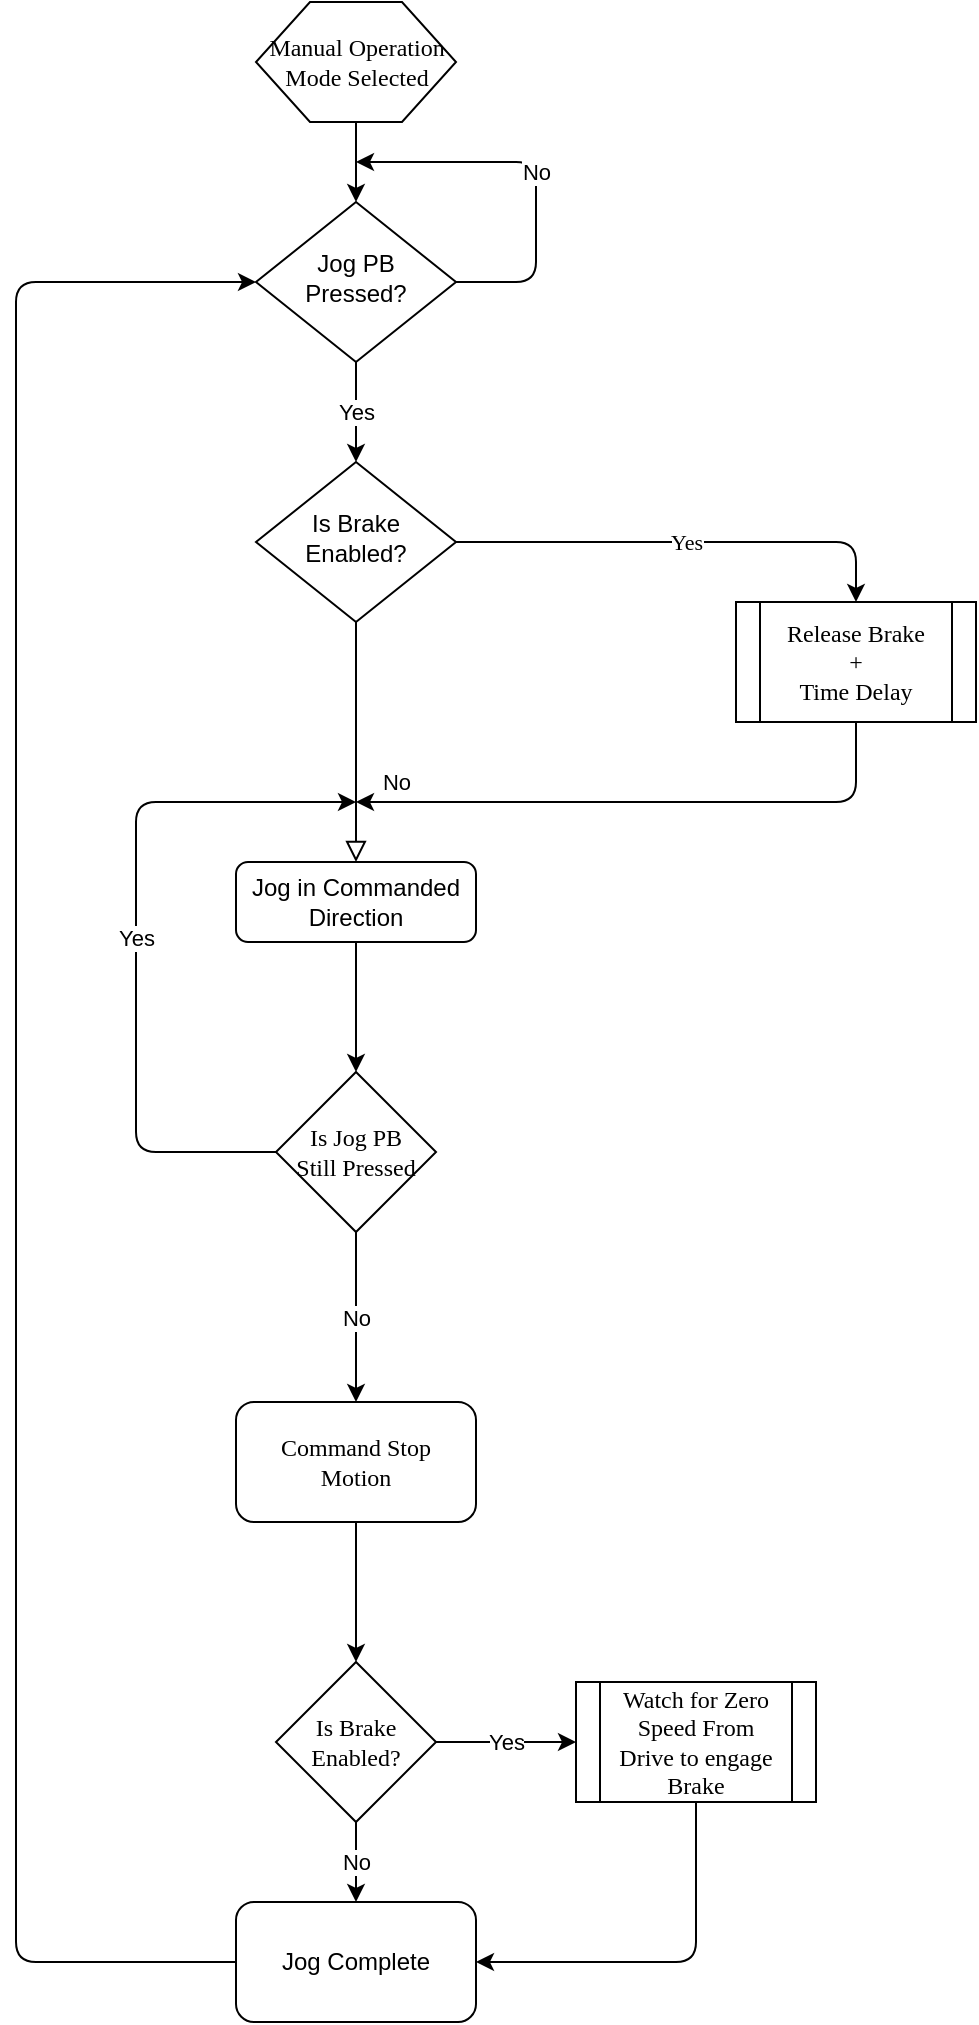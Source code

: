 <mxfile version="14.1.8" type="device"><diagram id="C5RBs43oDa-KdzZeNtuy" name="Page-1"><mxGraphModel dx="782" dy="536" grid="1" gridSize="10" guides="1" tooltips="1" connect="1" arrows="1" fold="1" page="1" pageScale="1" pageWidth="850" pageHeight="1100" math="0" shadow="0"><root><mxCell id="WIyWlLk6GJQsqaUBKTNV-0"/><mxCell id="WIyWlLk6GJQsqaUBKTNV-1" parent="WIyWlLk6GJQsqaUBKTNV-0"/><mxCell id="WIyWlLk6GJQsqaUBKTNV-6" value="Jog PB&lt;br&gt;Pressed?" style="rhombus;whiteSpace=wrap;html=1;shadow=0;fontFamily=Helvetica;fontSize=12;align=center;strokeWidth=1;spacing=6;spacingTop=-4;" parent="WIyWlLk6GJQsqaUBKTNV-1" vertex="1"><mxGeometry x="160" y="150" width="100" height="80" as="geometry"/></mxCell><mxCell id="WIyWlLk6GJQsqaUBKTNV-8" value="No" style="rounded=0;html=1;jettySize=auto;orthogonalLoop=1;fontSize=11;endArrow=block;endFill=0;endSize=8;strokeWidth=1;shadow=0;labelBackgroundColor=none;edgeStyle=orthogonalEdgeStyle;" parent="WIyWlLk6GJQsqaUBKTNV-1" source="WIyWlLk6GJQsqaUBKTNV-10" target="WIyWlLk6GJQsqaUBKTNV-11" edge="1"><mxGeometry x="0.333" y="20" relative="1" as="geometry"><mxPoint as="offset"/></mxGeometry></mxCell><mxCell id="WIyWlLk6GJQsqaUBKTNV-10" value="Is Brake&lt;br&gt;Enabled?" style="rhombus;whiteSpace=wrap;html=1;shadow=0;fontFamily=Helvetica;fontSize=12;align=center;strokeWidth=1;spacing=6;spacingTop=-4;" parent="WIyWlLk6GJQsqaUBKTNV-1" vertex="1"><mxGeometry x="160" y="280" width="100" height="80" as="geometry"/></mxCell><mxCell id="WIyWlLk6GJQsqaUBKTNV-11" value="Jog in Commanded&lt;br&gt;Direction" style="rounded=1;whiteSpace=wrap;html=1;fontSize=12;glass=0;strokeWidth=1;shadow=0;" parent="WIyWlLk6GJQsqaUBKTNV-1" vertex="1"><mxGeometry x="150" y="480" width="120" height="40" as="geometry"/></mxCell><mxCell id="wlwf4dmIafLVOu0scVfe-0" value="Manual Operation&lt;br&gt;Mode Selected" style="verticalLabelPosition=middle;verticalAlign=middle;html=1;shape=hexagon;perimeter=hexagonPerimeter2;arcSize=6;size=0.27;fontFamily=Comic Sans MS;labelPosition=center;align=center;" vertex="1" parent="WIyWlLk6GJQsqaUBKTNV-1"><mxGeometry x="160" y="50" width="100" height="60" as="geometry"/></mxCell><mxCell id="wlwf4dmIafLVOu0scVfe-1" value="" style="endArrow=classic;html=1;fontFamily=Comic Sans MS;exitX=0.5;exitY=1;exitDx=0;exitDy=0;entryX=0.5;entryY=0;entryDx=0;entryDy=0;" edge="1" parent="WIyWlLk6GJQsqaUBKTNV-1" source="wlwf4dmIafLVOu0scVfe-0" target="WIyWlLk6GJQsqaUBKTNV-6"><mxGeometry width="50" height="50" relative="1" as="geometry"><mxPoint x="380" y="140" as="sourcePoint"/><mxPoint x="430" y="90" as="targetPoint"/></mxGeometry></mxCell><mxCell id="wlwf4dmIafLVOu0scVfe-8" value="" style="endArrow=classic;html=1;fontFamily=Comic Sans MS;exitX=0.5;exitY=1;exitDx=0;exitDy=0;" edge="1" parent="WIyWlLk6GJQsqaUBKTNV-1" source="WIyWlLk6GJQsqaUBKTNV-6"><mxGeometry relative="1" as="geometry"><mxPoint x="350" y="110" as="sourcePoint"/><mxPoint x="210" y="280" as="targetPoint"/></mxGeometry></mxCell><mxCell id="wlwf4dmIafLVOu0scVfe-9" value="Yes" style="edgeLabel;resizable=0;html=1;align=center;verticalAlign=middle;" connectable="0" vertex="1" parent="wlwf4dmIafLVOu0scVfe-8"><mxGeometry relative="1" as="geometry"/></mxCell><mxCell id="wlwf4dmIafLVOu0scVfe-10" value="" style="endArrow=classic;html=1;fontFamily=Comic Sans MS;exitX=1;exitY=0.5;exitDx=0;exitDy=0;" edge="1" parent="WIyWlLk6GJQsqaUBKTNV-1" source="WIyWlLk6GJQsqaUBKTNV-6"><mxGeometry relative="1" as="geometry"><mxPoint x="350" y="270" as="sourcePoint"/><mxPoint x="210" y="130" as="targetPoint"/><Array as="points"><mxPoint x="300" y="190"/><mxPoint x="300" y="130"/><mxPoint x="260" y="130"/></Array></mxGeometry></mxCell><mxCell id="wlwf4dmIafLVOu0scVfe-11" value="No" style="edgeLabel;resizable=0;html=1;align=center;verticalAlign=middle;" connectable="0" vertex="1" parent="wlwf4dmIafLVOu0scVfe-10"><mxGeometry relative="1" as="geometry"/></mxCell><mxCell id="wlwf4dmIafLVOu0scVfe-12" value="Release Brake&lt;br&gt;+&lt;br&gt;Time Delay" style="shape=process;whiteSpace=wrap;html=1;backgroundOutline=1;fontFamily=Comic Sans MS;" vertex="1" parent="WIyWlLk6GJQsqaUBKTNV-1"><mxGeometry x="400" y="350" width="120" height="60" as="geometry"/></mxCell><mxCell id="wlwf4dmIafLVOu0scVfe-13" value="" style="endArrow=classic;html=1;fontFamily=Comic Sans MS;exitX=1;exitY=0.5;exitDx=0;exitDy=0;entryX=0.5;entryY=0;entryDx=0;entryDy=0;" edge="1" parent="WIyWlLk6GJQsqaUBKTNV-1" source="WIyWlLk6GJQsqaUBKTNV-10" target="wlwf4dmIafLVOu0scVfe-12"><mxGeometry relative="1" as="geometry"><mxPoint x="350" y="260" as="sourcePoint"/><mxPoint x="450" y="260" as="targetPoint"/><Array as="points"><mxPoint x="460" y="320"/></Array></mxGeometry></mxCell><mxCell id="wlwf4dmIafLVOu0scVfe-14" value="Yes" style="edgeLabel;resizable=0;html=1;align=center;verticalAlign=middle;fontFamily=Comic Sans MS;" connectable="0" vertex="1" parent="wlwf4dmIafLVOu0scVfe-13"><mxGeometry relative="1" as="geometry"/></mxCell><mxCell id="wlwf4dmIafLVOu0scVfe-16" value="" style="endArrow=classic;html=1;fontFamily=Comic Sans MS;exitX=0.5;exitY=1;exitDx=0;exitDy=0;" edge="1" parent="WIyWlLk6GJQsqaUBKTNV-1" source="wlwf4dmIafLVOu0scVfe-12"><mxGeometry width="50" height="50" relative="1" as="geometry"><mxPoint x="380" y="280" as="sourcePoint"/><mxPoint x="210" y="450" as="targetPoint"/><Array as="points"><mxPoint x="460" y="450"/></Array></mxGeometry></mxCell><mxCell id="wlwf4dmIafLVOu0scVfe-17" value="Is Jog PB&lt;br&gt;Still Pressed" style="rhombus;whiteSpace=wrap;html=1;fontFamily=Comic Sans MS;" vertex="1" parent="WIyWlLk6GJQsqaUBKTNV-1"><mxGeometry x="170" y="585" width="80" height="80" as="geometry"/></mxCell><mxCell id="wlwf4dmIafLVOu0scVfe-18" value="" style="endArrow=classic;html=1;fontFamily=Comic Sans MS;exitX=0.5;exitY=1;exitDx=0;exitDy=0;entryX=0.5;entryY=0;entryDx=0;entryDy=0;" edge="1" parent="WIyWlLk6GJQsqaUBKTNV-1" source="WIyWlLk6GJQsqaUBKTNV-11" target="wlwf4dmIafLVOu0scVfe-17"><mxGeometry width="50" height="50" relative="1" as="geometry"><mxPoint x="360" y="590" as="sourcePoint"/><mxPoint x="410" y="540" as="targetPoint"/></mxGeometry></mxCell><mxCell id="wlwf4dmIafLVOu0scVfe-19" value="" style="endArrow=classic;html=1;fontFamily=Comic Sans MS;exitX=0;exitY=0.5;exitDx=0;exitDy=0;" edge="1" parent="WIyWlLk6GJQsqaUBKTNV-1" source="wlwf4dmIafLVOu0scVfe-17"><mxGeometry relative="1" as="geometry"><mxPoint x="330" y="570" as="sourcePoint"/><mxPoint x="210" y="450" as="targetPoint"/><Array as="points"><mxPoint x="100" y="625"/><mxPoint x="100" y="450"/></Array></mxGeometry></mxCell><mxCell id="wlwf4dmIafLVOu0scVfe-20" value="Yes" style="edgeLabel;resizable=0;html=1;align=center;verticalAlign=middle;" connectable="0" vertex="1" parent="wlwf4dmIafLVOu0scVfe-19"><mxGeometry relative="1" as="geometry"/></mxCell><mxCell id="wlwf4dmIafLVOu0scVfe-21" value="Is Brake&lt;br&gt;Enabled?" style="rhombus;whiteSpace=wrap;html=1;fontFamily=Comic Sans MS;" vertex="1" parent="WIyWlLk6GJQsqaUBKTNV-1"><mxGeometry x="170" y="880" width="80" height="80" as="geometry"/></mxCell><mxCell id="wlwf4dmIafLVOu0scVfe-22" value="No" style="endArrow=classic;html=1;fontFamily=Comic Sans MS;exitX=0.5;exitY=1;exitDx=0;exitDy=0;entryX=0.5;entryY=0;entryDx=0;entryDy=0;" edge="1" parent="WIyWlLk6GJQsqaUBKTNV-1" source="wlwf4dmIafLVOu0scVfe-17" target="wlwf4dmIafLVOu0scVfe-27"><mxGeometry relative="1" as="geometry"><mxPoint x="330" y="510" as="sourcePoint"/><mxPoint x="240" y="710" as="targetPoint"/></mxGeometry></mxCell><mxCell id="wlwf4dmIafLVOu0scVfe-23" value="No" style="edgeLabel;resizable=0;html=1;align=center;verticalAlign=middle;" connectable="0" vertex="1" parent="wlwf4dmIafLVOu0scVfe-22"><mxGeometry relative="1" as="geometry"/></mxCell><mxCell id="wlwf4dmIafLVOu0scVfe-24" value="" style="endArrow=classic;html=1;fontFamily=Comic Sans MS;exitX=1;exitY=0.5;exitDx=0;exitDy=0;" edge="1" parent="WIyWlLk6GJQsqaUBKTNV-1" source="wlwf4dmIafLVOu0scVfe-21"><mxGeometry relative="1" as="geometry"><mxPoint x="420" y="750" as="sourcePoint"/><mxPoint x="320" y="920" as="targetPoint"/></mxGeometry></mxCell><mxCell id="wlwf4dmIafLVOu0scVfe-25" value="Yes" style="edgeLabel;resizable=0;html=1;align=center;verticalAlign=middle;" connectable="0" vertex="1" parent="wlwf4dmIafLVOu0scVfe-24"><mxGeometry relative="1" as="geometry"/></mxCell><mxCell id="wlwf4dmIafLVOu0scVfe-27" value="Command Stop&lt;br&gt;Motion" style="rounded=1;whiteSpace=wrap;html=1;fontFamily=Comic Sans MS;" vertex="1" parent="WIyWlLk6GJQsqaUBKTNV-1"><mxGeometry x="150" y="750" width="120" height="60" as="geometry"/></mxCell><mxCell id="wlwf4dmIafLVOu0scVfe-28" value="" style="endArrow=classic;html=1;fontFamily=Comic Sans MS;exitX=0.5;exitY=1;exitDx=0;exitDy=0;" edge="1" parent="WIyWlLk6GJQsqaUBKTNV-1" source="wlwf4dmIafLVOu0scVfe-21" target="wlwf4dmIafLVOu0scVfe-32"><mxGeometry relative="1" as="geometry"><mxPoint x="320" y="890" as="sourcePoint"/><mxPoint x="210" y="1030" as="targetPoint"/></mxGeometry></mxCell><mxCell id="wlwf4dmIafLVOu0scVfe-29" value="No" style="edgeLabel;resizable=0;html=1;align=center;verticalAlign=middle;" connectable="0" vertex="1" parent="wlwf4dmIafLVOu0scVfe-28"><mxGeometry relative="1" as="geometry"/></mxCell><mxCell id="wlwf4dmIafLVOu0scVfe-30" value="Watch for Zero Speed From&lt;br&gt;Drive to engage Brake" style="shape=process;whiteSpace=wrap;html=1;backgroundOutline=1;fontFamily=Comic Sans MS;" vertex="1" parent="WIyWlLk6GJQsqaUBKTNV-1"><mxGeometry x="320" y="890" width="120" height="60" as="geometry"/></mxCell><mxCell id="wlwf4dmIafLVOu0scVfe-31" value="" style="endArrow=classic;html=1;fontFamily=Comic Sans MS;exitX=0.5;exitY=1;exitDx=0;exitDy=0;entryX=0.5;entryY=0;entryDx=0;entryDy=0;" edge="1" parent="WIyWlLk6GJQsqaUBKTNV-1" source="wlwf4dmIafLVOu0scVfe-27" target="wlwf4dmIafLVOu0scVfe-21"><mxGeometry width="50" height="50" relative="1" as="geometry"><mxPoint x="360" y="940" as="sourcePoint"/><mxPoint x="410" y="890" as="targetPoint"/></mxGeometry></mxCell><mxCell id="wlwf4dmIafLVOu0scVfe-32" value="Jog Complete" style="rounded=1;whiteSpace=wrap;html=1;" vertex="1" parent="WIyWlLk6GJQsqaUBKTNV-1"><mxGeometry x="150" y="1000" width="120" height="60" as="geometry"/></mxCell><mxCell id="wlwf4dmIafLVOu0scVfe-33" value="" style="endArrow=classic;html=1;fontFamily=Comic Sans MS;exitX=0.5;exitY=1;exitDx=0;exitDy=0;entryX=1;entryY=0.5;entryDx=0;entryDy=0;" edge="1" parent="WIyWlLk6GJQsqaUBKTNV-1" source="wlwf4dmIafLVOu0scVfe-30" target="wlwf4dmIafLVOu0scVfe-32"><mxGeometry width="50" height="50" relative="1" as="geometry"><mxPoint x="360" y="870" as="sourcePoint"/><mxPoint x="410" y="820" as="targetPoint"/><Array as="points"><mxPoint x="380" y="1030"/></Array></mxGeometry></mxCell><mxCell id="wlwf4dmIafLVOu0scVfe-34" value="" style="endArrow=classic;html=1;fontFamily=Comic Sans MS;exitX=0;exitY=0.5;exitDx=0;exitDy=0;entryX=0;entryY=0.5;entryDx=0;entryDy=0;" edge="1" parent="WIyWlLk6GJQsqaUBKTNV-1" source="wlwf4dmIafLVOu0scVfe-32" target="WIyWlLk6GJQsqaUBKTNV-6"><mxGeometry width="50" height="50" relative="1" as="geometry"><mxPoint x="360" y="870" as="sourcePoint"/><mxPoint x="70" y="270" as="targetPoint"/><Array as="points"><mxPoint x="40" y="1030"/><mxPoint x="40" y="190"/></Array></mxGeometry></mxCell></root></mxGraphModel></diagram></mxfile>